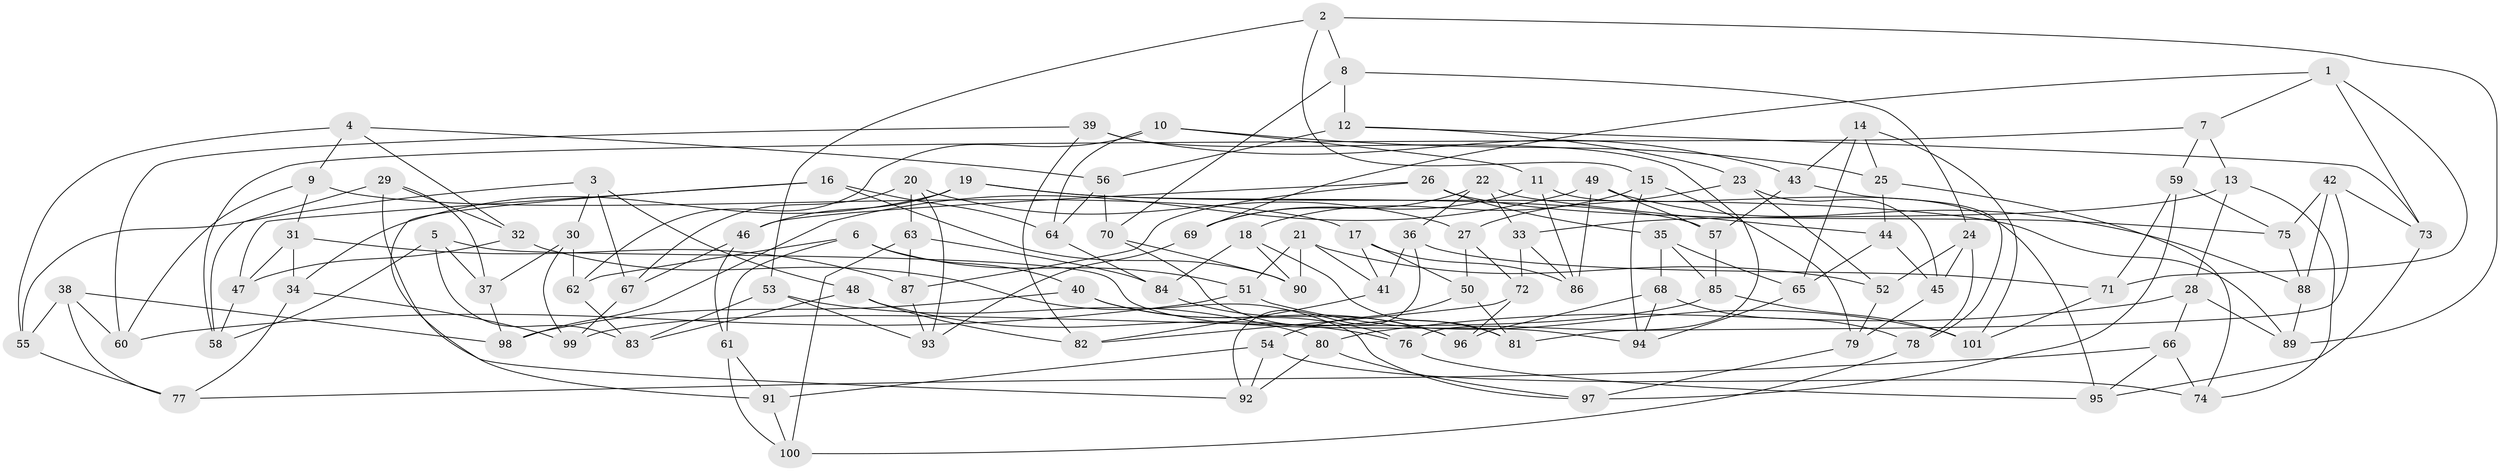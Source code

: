 // Generated by graph-tools (version 1.1) at 2025/02/03/09/25 03:02:55]
// undirected, 101 vertices, 202 edges
graph export_dot {
graph [start="1"]
  node [color=gray90,style=filled];
  1;
  2;
  3;
  4;
  5;
  6;
  7;
  8;
  9;
  10;
  11;
  12;
  13;
  14;
  15;
  16;
  17;
  18;
  19;
  20;
  21;
  22;
  23;
  24;
  25;
  26;
  27;
  28;
  29;
  30;
  31;
  32;
  33;
  34;
  35;
  36;
  37;
  38;
  39;
  40;
  41;
  42;
  43;
  44;
  45;
  46;
  47;
  48;
  49;
  50;
  51;
  52;
  53;
  54;
  55;
  56;
  57;
  58;
  59;
  60;
  61;
  62;
  63;
  64;
  65;
  66;
  67;
  68;
  69;
  70;
  71;
  72;
  73;
  74;
  75;
  76;
  77;
  78;
  79;
  80;
  81;
  82;
  83;
  84;
  85;
  86;
  87;
  88;
  89;
  90;
  91;
  92;
  93;
  94;
  95;
  96;
  97;
  98;
  99;
  100;
  101;
  1 -- 71;
  1 -- 7;
  1 -- 73;
  1 -- 69;
  2 -- 8;
  2 -- 53;
  2 -- 15;
  2 -- 89;
  3 -- 48;
  3 -- 67;
  3 -- 55;
  3 -- 30;
  4 -- 56;
  4 -- 55;
  4 -- 32;
  4 -- 9;
  5 -- 58;
  5 -- 37;
  5 -- 94;
  5 -- 83;
  6 -- 40;
  6 -- 61;
  6 -- 51;
  6 -- 62;
  7 -- 13;
  7 -- 59;
  7 -- 58;
  8 -- 24;
  8 -- 12;
  8 -- 70;
  9 -- 60;
  9 -- 31;
  9 -- 17;
  10 -- 25;
  10 -- 62;
  10 -- 11;
  10 -- 64;
  11 -- 69;
  11 -- 95;
  11 -- 86;
  12 -- 23;
  12 -- 56;
  12 -- 73;
  13 -- 33;
  13 -- 28;
  13 -- 74;
  14 -- 43;
  14 -- 25;
  14 -- 65;
  14 -- 101;
  15 -- 79;
  15 -- 94;
  15 -- 18;
  16 -- 90;
  16 -- 47;
  16 -- 91;
  16 -- 64;
  17 -- 86;
  17 -- 50;
  17 -- 41;
  18 -- 90;
  18 -- 81;
  18 -- 84;
  19 -- 57;
  19 -- 89;
  19 -- 46;
  19 -- 34;
  20 -- 93;
  20 -- 27;
  20 -- 63;
  20 -- 67;
  21 -- 41;
  21 -- 52;
  21 -- 51;
  21 -- 90;
  22 -- 33;
  22 -- 44;
  22 -- 36;
  22 -- 69;
  23 -- 52;
  23 -- 45;
  23 -- 27;
  24 -- 78;
  24 -- 52;
  24 -- 45;
  25 -- 74;
  25 -- 44;
  26 -- 75;
  26 -- 46;
  26 -- 35;
  26 -- 87;
  27 -- 72;
  27 -- 50;
  28 -- 80;
  28 -- 66;
  28 -- 89;
  29 -- 37;
  29 -- 58;
  29 -- 32;
  29 -- 92;
  30 -- 99;
  30 -- 37;
  30 -- 62;
  31 -- 47;
  31 -- 34;
  31 -- 87;
  32 -- 97;
  32 -- 47;
  33 -- 72;
  33 -- 86;
  34 -- 77;
  34 -- 99;
  35 -- 85;
  35 -- 68;
  35 -- 65;
  36 -- 92;
  36 -- 71;
  36 -- 41;
  37 -- 98;
  38 -- 77;
  38 -- 98;
  38 -- 60;
  38 -- 55;
  39 -- 82;
  39 -- 76;
  39 -- 60;
  39 -- 43;
  40 -- 96;
  40 -- 76;
  40 -- 98;
  41 -- 82;
  42 -- 88;
  42 -- 81;
  42 -- 75;
  42 -- 73;
  43 -- 57;
  43 -- 78;
  44 -- 65;
  44 -- 45;
  45 -- 79;
  46 -- 67;
  46 -- 61;
  47 -- 58;
  48 -- 83;
  48 -- 76;
  48 -- 82;
  49 -- 98;
  49 -- 88;
  49 -- 57;
  49 -- 86;
  50 -- 54;
  50 -- 81;
  51 -- 101;
  51 -- 60;
  52 -- 79;
  53 -- 83;
  53 -- 93;
  53 -- 80;
  54 -- 92;
  54 -- 74;
  54 -- 91;
  55 -- 77;
  56 -- 64;
  56 -- 70;
  57 -- 85;
  59 -- 97;
  59 -- 75;
  59 -- 71;
  61 -- 91;
  61 -- 100;
  62 -- 83;
  63 -- 100;
  63 -- 84;
  63 -- 87;
  64 -- 84;
  65 -- 94;
  66 -- 95;
  66 -- 74;
  66 -- 77;
  67 -- 99;
  68 -- 96;
  68 -- 78;
  68 -- 94;
  69 -- 93;
  70 -- 81;
  70 -- 90;
  71 -- 101;
  72 -- 96;
  72 -- 82;
  73 -- 95;
  75 -- 88;
  76 -- 95;
  78 -- 100;
  79 -- 97;
  80 -- 92;
  80 -- 97;
  84 -- 96;
  85 -- 99;
  85 -- 101;
  87 -- 93;
  88 -- 89;
  91 -- 100;
}
